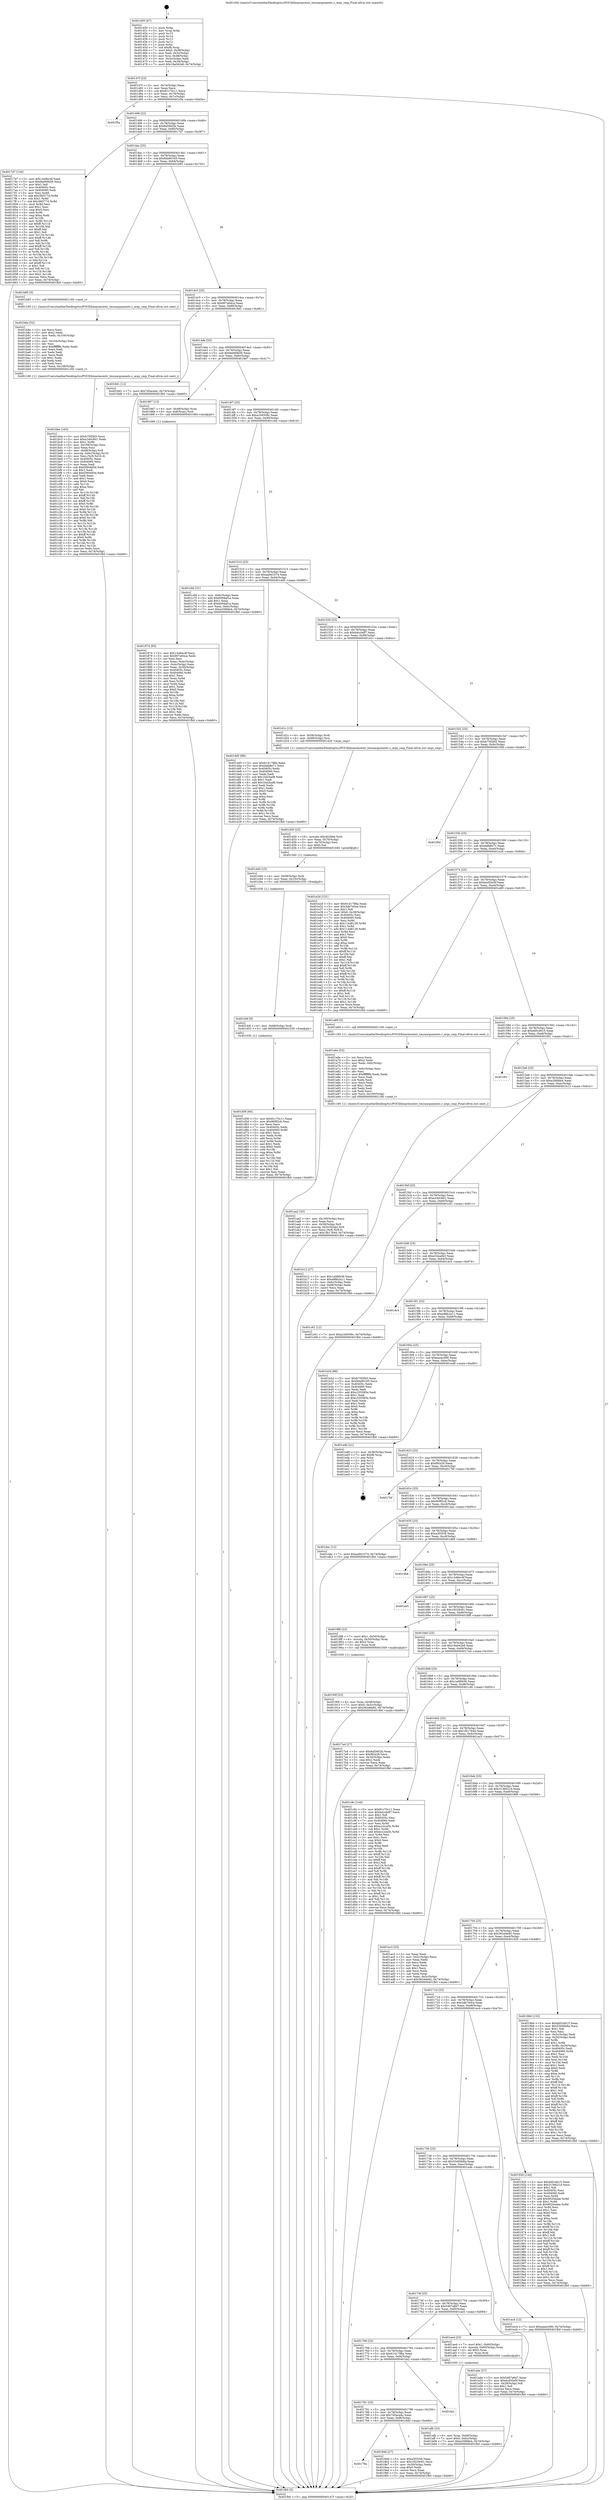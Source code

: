 digraph "0x401450" {
  label = "0x401450 (/mnt/c/Users/mathe/Desktop/tcc/POCII/binaries/extr_tmuxarguments.c_args_cmp_Final-ollvm.out::main(0))"
  labelloc = "t"
  node[shape=record]

  Entry [label="",width=0.3,height=0.3,shape=circle,fillcolor=black,style=filled]
  "0x40147f" [label="{
     0x40147f [23]\l
     | [instrs]\l
     &nbsp;&nbsp;0x40147f \<+3\>: mov -0x74(%rbp),%eax\l
     &nbsp;&nbsp;0x401482 \<+2\>: mov %eax,%ecx\l
     &nbsp;&nbsp;0x401484 \<+6\>: sub $0x81c70c11,%ecx\l
     &nbsp;&nbsp;0x40148a \<+3\>: mov %eax,-0x78(%rbp)\l
     &nbsp;&nbsp;0x40148d \<+3\>: mov %ecx,-0x7c(%rbp)\l
     &nbsp;&nbsp;0x401490 \<+6\>: je 0000000000401f5a \<main+0xb0a\>\l
  }"]
  "0x401f5a" [label="{
     0x401f5a\l
  }", style=dashed]
  "0x401496" [label="{
     0x401496 [22]\l
     | [instrs]\l
     &nbsp;&nbsp;0x401496 \<+5\>: jmp 000000000040149b \<main+0x4b\>\l
     &nbsp;&nbsp;0x40149b \<+3\>: mov -0x78(%rbp),%eax\l
     &nbsp;&nbsp;0x40149e \<+5\>: sub $0x8af3602b,%eax\l
     &nbsp;&nbsp;0x4014a3 \<+3\>: mov %eax,-0x80(%rbp)\l
     &nbsp;&nbsp;0x4014a6 \<+6\>: je 00000000004017d7 \<main+0x387\>\l
  }"]
  Exit [label="",width=0.3,height=0.3,shape=circle,fillcolor=black,style=filled,peripheries=2]
  "0x4017d7" [label="{
     0x4017d7 [144]\l
     | [instrs]\l
     &nbsp;&nbsp;0x4017d7 \<+5\>: mov $0x1448ec4f,%eax\l
     &nbsp;&nbsp;0x4017dc \<+5\>: mov $0x9a069b56,%ecx\l
     &nbsp;&nbsp;0x4017e1 \<+2\>: mov $0x1,%dl\l
     &nbsp;&nbsp;0x4017e3 \<+7\>: mov 0x40405c,%esi\l
     &nbsp;&nbsp;0x4017ea \<+7\>: mov 0x404060,%edi\l
     &nbsp;&nbsp;0x4017f1 \<+3\>: mov %esi,%r8d\l
     &nbsp;&nbsp;0x4017f4 \<+7\>: add $0x3fd577d,%r8d\l
     &nbsp;&nbsp;0x4017fb \<+4\>: sub $0x1,%r8d\l
     &nbsp;&nbsp;0x4017ff \<+7\>: sub $0x3fd577d,%r8d\l
     &nbsp;&nbsp;0x401806 \<+4\>: imul %r8d,%esi\l
     &nbsp;&nbsp;0x40180a \<+3\>: and $0x1,%esi\l
     &nbsp;&nbsp;0x40180d \<+3\>: cmp $0x0,%esi\l
     &nbsp;&nbsp;0x401810 \<+4\>: sete %r9b\l
     &nbsp;&nbsp;0x401814 \<+3\>: cmp $0xa,%edi\l
     &nbsp;&nbsp;0x401817 \<+4\>: setl %r10b\l
     &nbsp;&nbsp;0x40181b \<+3\>: mov %r9b,%r11b\l
     &nbsp;&nbsp;0x40181e \<+4\>: xor $0xff,%r11b\l
     &nbsp;&nbsp;0x401822 \<+3\>: mov %r10b,%bl\l
     &nbsp;&nbsp;0x401825 \<+3\>: xor $0xff,%bl\l
     &nbsp;&nbsp;0x401828 \<+3\>: xor $0x1,%dl\l
     &nbsp;&nbsp;0x40182b \<+3\>: mov %r11b,%r14b\l
     &nbsp;&nbsp;0x40182e \<+4\>: and $0xff,%r14b\l
     &nbsp;&nbsp;0x401832 \<+3\>: and %dl,%r9b\l
     &nbsp;&nbsp;0x401835 \<+3\>: mov %bl,%r15b\l
     &nbsp;&nbsp;0x401838 \<+4\>: and $0xff,%r15b\l
     &nbsp;&nbsp;0x40183c \<+3\>: and %dl,%r10b\l
     &nbsp;&nbsp;0x40183f \<+3\>: or %r9b,%r14b\l
     &nbsp;&nbsp;0x401842 \<+3\>: or %r10b,%r15b\l
     &nbsp;&nbsp;0x401845 \<+3\>: xor %r15b,%r14b\l
     &nbsp;&nbsp;0x401848 \<+3\>: or %bl,%r11b\l
     &nbsp;&nbsp;0x40184b \<+4\>: xor $0xff,%r11b\l
     &nbsp;&nbsp;0x40184f \<+3\>: or $0x1,%dl\l
     &nbsp;&nbsp;0x401852 \<+3\>: and %dl,%r11b\l
     &nbsp;&nbsp;0x401855 \<+3\>: or %r11b,%r14b\l
     &nbsp;&nbsp;0x401858 \<+4\>: test $0x1,%r14b\l
     &nbsp;&nbsp;0x40185c \<+3\>: cmovne %ecx,%eax\l
     &nbsp;&nbsp;0x40185f \<+3\>: mov %eax,-0x74(%rbp)\l
     &nbsp;&nbsp;0x401862 \<+5\>: jmp 0000000000401fb0 \<main+0xb60\>\l
  }"]
  "0x4014ac" [label="{
     0x4014ac [25]\l
     | [instrs]\l
     &nbsp;&nbsp;0x4014ac \<+5\>: jmp 00000000004014b1 \<main+0x61\>\l
     &nbsp;&nbsp;0x4014b1 \<+3\>: mov -0x78(%rbp),%eax\l
     &nbsp;&nbsp;0x4014b4 \<+5\>: sub $0x8da90165,%eax\l
     &nbsp;&nbsp;0x4014b9 \<+6\>: mov %eax,-0x84(%rbp)\l
     &nbsp;&nbsp;0x4014bf \<+6\>: je 0000000000401b85 \<main+0x735\>\l
  }"]
  "0x401d58" [label="{
     0x401d58 [84]\l
     | [instrs]\l
     &nbsp;&nbsp;0x401d58 \<+5\>: mov $0x81c70c11,%eax\l
     &nbsp;&nbsp;0x401d5d \<+5\>: mov $0x909f2cb,%esi\l
     &nbsp;&nbsp;0x401d62 \<+2\>: xor %ecx,%ecx\l
     &nbsp;&nbsp;0x401d64 \<+7\>: mov 0x40405c,%edx\l
     &nbsp;&nbsp;0x401d6b \<+8\>: mov 0x404060,%r8d\l
     &nbsp;&nbsp;0x401d73 \<+3\>: sub $0x1,%ecx\l
     &nbsp;&nbsp;0x401d76 \<+3\>: mov %edx,%r9d\l
     &nbsp;&nbsp;0x401d79 \<+3\>: add %ecx,%r9d\l
     &nbsp;&nbsp;0x401d7c \<+4\>: imul %r9d,%edx\l
     &nbsp;&nbsp;0x401d80 \<+3\>: and $0x1,%edx\l
     &nbsp;&nbsp;0x401d83 \<+3\>: cmp $0x0,%edx\l
     &nbsp;&nbsp;0x401d86 \<+4\>: sete %r10b\l
     &nbsp;&nbsp;0x401d8a \<+4\>: cmp $0xa,%r8d\l
     &nbsp;&nbsp;0x401d8e \<+4\>: setl %r11b\l
     &nbsp;&nbsp;0x401d92 \<+3\>: mov %r10b,%bl\l
     &nbsp;&nbsp;0x401d95 \<+3\>: and %r11b,%bl\l
     &nbsp;&nbsp;0x401d98 \<+3\>: xor %r11b,%r10b\l
     &nbsp;&nbsp;0x401d9b \<+3\>: or %r10b,%bl\l
     &nbsp;&nbsp;0x401d9e \<+3\>: test $0x1,%bl\l
     &nbsp;&nbsp;0x401da1 \<+3\>: cmovne %esi,%eax\l
     &nbsp;&nbsp;0x401da4 \<+3\>: mov %eax,-0x74(%rbp)\l
     &nbsp;&nbsp;0x401da7 \<+5\>: jmp 0000000000401fb0 \<main+0xb60\>\l
  }"]
  "0x401b85" [label="{
     0x401b85 [5]\l
     | [instrs]\l
     &nbsp;&nbsp;0x401b85 \<+5\>: call 0000000000401160 \<next_i\>\l
     | [calls]\l
     &nbsp;&nbsp;0x401160 \{1\} (/mnt/c/Users/mathe/Desktop/tcc/POCII/binaries/extr_tmuxarguments.c_args_cmp_Final-ollvm.out::next_i)\l
  }"]
  "0x4014c5" [label="{
     0x4014c5 [25]\l
     | [instrs]\l
     &nbsp;&nbsp;0x4014c5 \<+5\>: jmp 00000000004014ca \<main+0x7a\>\l
     &nbsp;&nbsp;0x4014ca \<+3\>: mov -0x78(%rbp),%eax\l
     &nbsp;&nbsp;0x4014cd \<+5\>: sub $0x907a64ca,%eax\l
     &nbsp;&nbsp;0x4014d2 \<+6\>: mov %eax,-0x88(%rbp)\l
     &nbsp;&nbsp;0x4014d8 \<+6\>: je 00000000004018d1 \<main+0x481\>\l
  }"]
  "0x401d4f" [label="{
     0x401d4f [9]\l
     | [instrs]\l
     &nbsp;&nbsp;0x401d4f \<+4\>: mov -0x68(%rbp),%rdi\l
     &nbsp;&nbsp;0x401d53 \<+5\>: call 0000000000401030 \<free@plt\>\l
     | [calls]\l
     &nbsp;&nbsp;0x401030 \{1\} (unknown)\l
  }"]
  "0x4018d1" [label="{
     0x4018d1 [12]\l
     | [instrs]\l
     &nbsp;&nbsp;0x4018d1 \<+7\>: movl $0x7d5acedc,-0x74(%rbp)\l
     &nbsp;&nbsp;0x4018d8 \<+5\>: jmp 0000000000401fb0 \<main+0xb60\>\l
  }"]
  "0x4014de" [label="{
     0x4014de [25]\l
     | [instrs]\l
     &nbsp;&nbsp;0x4014de \<+5\>: jmp 00000000004014e3 \<main+0x93\>\l
     &nbsp;&nbsp;0x4014e3 \<+3\>: mov -0x78(%rbp),%eax\l
     &nbsp;&nbsp;0x4014e6 \<+5\>: sub $0x9a069b56,%eax\l
     &nbsp;&nbsp;0x4014eb \<+6\>: mov %eax,-0x8c(%rbp)\l
     &nbsp;&nbsp;0x4014f1 \<+6\>: je 0000000000401867 \<main+0x417\>\l
  }"]
  "0x401d40" [label="{
     0x401d40 [15]\l
     | [instrs]\l
     &nbsp;&nbsp;0x401d40 \<+4\>: mov -0x58(%rbp),%rdi\l
     &nbsp;&nbsp;0x401d44 \<+6\>: mov %eax,-0x10c(%rbp)\l
     &nbsp;&nbsp;0x401d4a \<+5\>: call 0000000000401030 \<free@plt\>\l
     | [calls]\l
     &nbsp;&nbsp;0x401030 \{1\} (unknown)\l
  }"]
  "0x401867" [label="{
     0x401867 [13]\l
     | [instrs]\l
     &nbsp;&nbsp;0x401867 \<+4\>: mov -0x48(%rbp),%rax\l
     &nbsp;&nbsp;0x40186b \<+4\>: mov 0x8(%rax),%rdi\l
     &nbsp;&nbsp;0x40186f \<+5\>: call 0000000000401060 \<atoi@plt\>\l
     | [calls]\l
     &nbsp;&nbsp;0x401060 \{1\} (unknown)\l
  }"]
  "0x4014f7" [label="{
     0x4014f7 [25]\l
     | [instrs]\l
     &nbsp;&nbsp;0x4014f7 \<+5\>: jmp 00000000004014fc \<main+0xac\>\l
     &nbsp;&nbsp;0x4014fc \<+3\>: mov -0x78(%rbp),%eax\l
     &nbsp;&nbsp;0x4014ff \<+5\>: sub $0xa1b9309c,%eax\l
     &nbsp;&nbsp;0x401504 \<+6\>: mov %eax,-0x90(%rbp)\l
     &nbsp;&nbsp;0x40150a \<+6\>: je 0000000000401c6d \<main+0x81d\>\l
  }"]
  "0x401d29" [label="{
     0x401d29 [23]\l
     | [instrs]\l
     &nbsp;&nbsp;0x401d29 \<+10\>: movabs $0x4020b6,%rdi\l
     &nbsp;&nbsp;0x401d33 \<+3\>: mov %eax,-0x70(%rbp)\l
     &nbsp;&nbsp;0x401d36 \<+3\>: mov -0x70(%rbp),%esi\l
     &nbsp;&nbsp;0x401d39 \<+2\>: mov $0x0,%al\l
     &nbsp;&nbsp;0x401d3b \<+5\>: call 0000000000401040 \<printf@plt\>\l
     | [calls]\l
     &nbsp;&nbsp;0x401040 \{1\} (unknown)\l
  }"]
  "0x401c6d" [label="{
     0x401c6d [31]\l
     | [instrs]\l
     &nbsp;&nbsp;0x401c6d \<+3\>: mov -0x6c(%rbp),%eax\l
     &nbsp;&nbsp;0x401c70 \<+5\>: add $0x6094af1a,%eax\l
     &nbsp;&nbsp;0x401c75 \<+3\>: add $0x1,%eax\l
     &nbsp;&nbsp;0x401c78 \<+5\>: sub $0x6094af1a,%eax\l
     &nbsp;&nbsp;0x401c7d \<+3\>: mov %eax,-0x6c(%rbp)\l
     &nbsp;&nbsp;0x401c80 \<+7\>: movl $0xe206fde4,-0x74(%rbp)\l
     &nbsp;&nbsp;0x401c87 \<+5\>: jmp 0000000000401fb0 \<main+0xb60\>\l
  }"]
  "0x401510" [label="{
     0x401510 [25]\l
     | [instrs]\l
     &nbsp;&nbsp;0x401510 \<+5\>: jmp 0000000000401515 \<main+0xc5\>\l
     &nbsp;&nbsp;0x401515 \<+3\>: mov -0x78(%rbp),%eax\l
     &nbsp;&nbsp;0x401518 \<+5\>: sub $0xaa9d1074,%eax\l
     &nbsp;&nbsp;0x40151d \<+6\>: mov %eax,-0x94(%rbp)\l
     &nbsp;&nbsp;0x401523 \<+6\>: je 0000000000401dd5 \<main+0x985\>\l
  }"]
  "0x401bbe" [label="{
     0x401bbe [163]\l
     | [instrs]\l
     &nbsp;&nbsp;0x401bbe \<+5\>: mov $0xb75f2fd3,%ecx\l
     &nbsp;&nbsp;0x401bc3 \<+5\>: mov $0xe240c801,%edx\l
     &nbsp;&nbsp;0x401bc8 \<+3\>: mov $0x1,%r8b\l
     &nbsp;&nbsp;0x401bcb \<+6\>: mov -0x108(%rbp),%esi\l
     &nbsp;&nbsp;0x401bd1 \<+3\>: imul %eax,%esi\l
     &nbsp;&nbsp;0x401bd4 \<+4\>: mov -0x68(%rbp),%r9\l
     &nbsp;&nbsp;0x401bd8 \<+4\>: movslq -0x6c(%rbp),%r10\l
     &nbsp;&nbsp;0x401bdc \<+4\>: mov %esi,(%r9,%r10,4)\l
     &nbsp;&nbsp;0x401be0 \<+7\>: mov 0x40405c,%eax\l
     &nbsp;&nbsp;0x401be7 \<+7\>: mov 0x404060,%esi\l
     &nbsp;&nbsp;0x401bee \<+2\>: mov %eax,%edi\l
     &nbsp;&nbsp;0x401bf0 \<+6\>: sub $0xf390dd5d,%edi\l
     &nbsp;&nbsp;0x401bf6 \<+3\>: sub $0x1,%edi\l
     &nbsp;&nbsp;0x401bf9 \<+6\>: add $0xf390dd5d,%edi\l
     &nbsp;&nbsp;0x401bff \<+3\>: imul %edi,%eax\l
     &nbsp;&nbsp;0x401c02 \<+3\>: and $0x1,%eax\l
     &nbsp;&nbsp;0x401c05 \<+3\>: cmp $0x0,%eax\l
     &nbsp;&nbsp;0x401c08 \<+4\>: sete %r11b\l
     &nbsp;&nbsp;0x401c0c \<+3\>: cmp $0xa,%esi\l
     &nbsp;&nbsp;0x401c0f \<+3\>: setl %bl\l
     &nbsp;&nbsp;0x401c12 \<+3\>: mov %r11b,%r14b\l
     &nbsp;&nbsp;0x401c15 \<+4\>: xor $0xff,%r14b\l
     &nbsp;&nbsp;0x401c19 \<+3\>: mov %bl,%r15b\l
     &nbsp;&nbsp;0x401c1c \<+4\>: xor $0xff,%r15b\l
     &nbsp;&nbsp;0x401c20 \<+4\>: xor $0x0,%r8b\l
     &nbsp;&nbsp;0x401c24 \<+3\>: mov %r14b,%r12b\l
     &nbsp;&nbsp;0x401c27 \<+4\>: and $0x0,%r12b\l
     &nbsp;&nbsp;0x401c2b \<+3\>: and %r8b,%r11b\l
     &nbsp;&nbsp;0x401c2e \<+3\>: mov %r15b,%r13b\l
     &nbsp;&nbsp;0x401c31 \<+4\>: and $0x0,%r13b\l
     &nbsp;&nbsp;0x401c35 \<+3\>: and %r8b,%bl\l
     &nbsp;&nbsp;0x401c38 \<+3\>: or %r11b,%r12b\l
     &nbsp;&nbsp;0x401c3b \<+3\>: or %bl,%r13b\l
     &nbsp;&nbsp;0x401c3e \<+3\>: xor %r13b,%r12b\l
     &nbsp;&nbsp;0x401c41 \<+3\>: or %r15b,%r14b\l
     &nbsp;&nbsp;0x401c44 \<+4\>: xor $0xff,%r14b\l
     &nbsp;&nbsp;0x401c48 \<+4\>: or $0x0,%r8b\l
     &nbsp;&nbsp;0x401c4c \<+3\>: and %r8b,%r14b\l
     &nbsp;&nbsp;0x401c4f \<+3\>: or %r14b,%r12b\l
     &nbsp;&nbsp;0x401c52 \<+4\>: test $0x1,%r12b\l
     &nbsp;&nbsp;0x401c56 \<+3\>: cmovne %edx,%ecx\l
     &nbsp;&nbsp;0x401c59 \<+3\>: mov %ecx,-0x74(%rbp)\l
     &nbsp;&nbsp;0x401c5c \<+5\>: jmp 0000000000401fb0 \<main+0xb60\>\l
  }"]
  "0x401dd5" [label="{
     0x401dd5 [88]\l
     | [instrs]\l
     &nbsp;&nbsp;0x401dd5 \<+5\>: mov $0x6141788a,%eax\l
     &nbsp;&nbsp;0x401dda \<+5\>: mov $0xdafa8e71,%ecx\l
     &nbsp;&nbsp;0x401ddf \<+7\>: mov 0x40405c,%edx\l
     &nbsp;&nbsp;0x401de6 \<+7\>: mov 0x404060,%esi\l
     &nbsp;&nbsp;0x401ded \<+2\>: mov %edx,%edi\l
     &nbsp;&nbsp;0x401def \<+6\>: sub $0x1bd2baf8,%edi\l
     &nbsp;&nbsp;0x401df5 \<+3\>: sub $0x1,%edi\l
     &nbsp;&nbsp;0x401df8 \<+6\>: add $0x1bd2baf8,%edi\l
     &nbsp;&nbsp;0x401dfe \<+3\>: imul %edi,%edx\l
     &nbsp;&nbsp;0x401e01 \<+3\>: and $0x1,%edx\l
     &nbsp;&nbsp;0x401e04 \<+3\>: cmp $0x0,%edx\l
     &nbsp;&nbsp;0x401e07 \<+4\>: sete %r8b\l
     &nbsp;&nbsp;0x401e0b \<+3\>: cmp $0xa,%esi\l
     &nbsp;&nbsp;0x401e0e \<+4\>: setl %r9b\l
     &nbsp;&nbsp;0x401e12 \<+3\>: mov %r8b,%r10b\l
     &nbsp;&nbsp;0x401e15 \<+3\>: and %r9b,%r10b\l
     &nbsp;&nbsp;0x401e18 \<+3\>: xor %r9b,%r8b\l
     &nbsp;&nbsp;0x401e1b \<+3\>: or %r8b,%r10b\l
     &nbsp;&nbsp;0x401e1e \<+4\>: test $0x1,%r10b\l
     &nbsp;&nbsp;0x401e22 \<+3\>: cmovne %ecx,%eax\l
     &nbsp;&nbsp;0x401e25 \<+3\>: mov %eax,-0x74(%rbp)\l
     &nbsp;&nbsp;0x401e28 \<+5\>: jmp 0000000000401fb0 \<main+0xb60\>\l
  }"]
  "0x401529" [label="{
     0x401529 [25]\l
     | [instrs]\l
     &nbsp;&nbsp;0x401529 \<+5\>: jmp 000000000040152e \<main+0xde\>\l
     &nbsp;&nbsp;0x40152e \<+3\>: mov -0x78(%rbp),%eax\l
     &nbsp;&nbsp;0x401531 \<+5\>: sub $0xb4ccbdf7,%eax\l
     &nbsp;&nbsp;0x401536 \<+6\>: mov %eax,-0x98(%rbp)\l
     &nbsp;&nbsp;0x40153c \<+6\>: je 0000000000401d1c \<main+0x8cc\>\l
  }"]
  "0x401b8a" [label="{
     0x401b8a [52]\l
     | [instrs]\l
     &nbsp;&nbsp;0x401b8a \<+2\>: xor %ecx,%ecx\l
     &nbsp;&nbsp;0x401b8c \<+5\>: mov $0x2,%edx\l
     &nbsp;&nbsp;0x401b91 \<+6\>: mov %edx,-0x104(%rbp)\l
     &nbsp;&nbsp;0x401b97 \<+1\>: cltd\l
     &nbsp;&nbsp;0x401b98 \<+6\>: mov -0x104(%rbp),%esi\l
     &nbsp;&nbsp;0x401b9e \<+2\>: idiv %esi\l
     &nbsp;&nbsp;0x401ba0 \<+6\>: imul $0xfffffffe,%edx,%edx\l
     &nbsp;&nbsp;0x401ba6 \<+2\>: mov %ecx,%edi\l
     &nbsp;&nbsp;0x401ba8 \<+2\>: sub %edx,%edi\l
     &nbsp;&nbsp;0x401baa \<+2\>: mov %ecx,%edx\l
     &nbsp;&nbsp;0x401bac \<+3\>: sub $0x1,%edx\l
     &nbsp;&nbsp;0x401baf \<+2\>: add %edx,%edi\l
     &nbsp;&nbsp;0x401bb1 \<+2\>: sub %edi,%ecx\l
     &nbsp;&nbsp;0x401bb3 \<+6\>: mov %ecx,-0x108(%rbp)\l
     &nbsp;&nbsp;0x401bb9 \<+5\>: call 0000000000401160 \<next_i\>\l
     | [calls]\l
     &nbsp;&nbsp;0x401160 \{1\} (/mnt/c/Users/mathe/Desktop/tcc/POCII/binaries/extr_tmuxarguments.c_args_cmp_Final-ollvm.out::next_i)\l
  }"]
  "0x401d1c" [label="{
     0x401d1c [13]\l
     | [instrs]\l
     &nbsp;&nbsp;0x401d1c \<+4\>: mov -0x58(%rbp),%rdi\l
     &nbsp;&nbsp;0x401d20 \<+4\>: mov -0x68(%rbp),%rsi\l
     &nbsp;&nbsp;0x401d24 \<+5\>: call 0000000000401420 \<args_cmp\>\l
     | [calls]\l
     &nbsp;&nbsp;0x401420 \{1\} (/mnt/c/Users/mathe/Desktop/tcc/POCII/binaries/extr_tmuxarguments.c_args_cmp_Final-ollvm.out::args_cmp)\l
  }"]
  "0x401542" [label="{
     0x401542 [25]\l
     | [instrs]\l
     &nbsp;&nbsp;0x401542 \<+5\>: jmp 0000000000401547 \<main+0xf7\>\l
     &nbsp;&nbsp;0x401547 \<+3\>: mov -0x78(%rbp),%eax\l
     &nbsp;&nbsp;0x40154a \<+5\>: sub $0xb75f2fd3,%eax\l
     &nbsp;&nbsp;0x40154f \<+6\>: mov %eax,-0x9c(%rbp)\l
     &nbsp;&nbsp;0x401555 \<+6\>: je 0000000000401f0d \<main+0xabd\>\l
  }"]
  "0x401afb" [label="{
     0x401afb [23]\l
     | [instrs]\l
     &nbsp;&nbsp;0x401afb \<+4\>: mov %rax,-0x68(%rbp)\l
     &nbsp;&nbsp;0x401aff \<+7\>: movl $0x0,-0x6c(%rbp)\l
     &nbsp;&nbsp;0x401b06 \<+7\>: movl $0xe206fde4,-0x74(%rbp)\l
     &nbsp;&nbsp;0x401b0d \<+5\>: jmp 0000000000401fb0 \<main+0xb60\>\l
  }"]
  "0x401f0d" [label="{
     0x401f0d\l
  }", style=dashed]
  "0x40155b" [label="{
     0x40155b [25]\l
     | [instrs]\l
     &nbsp;&nbsp;0x40155b \<+5\>: jmp 0000000000401560 \<main+0x110\>\l
     &nbsp;&nbsp;0x401560 \<+3\>: mov -0x78(%rbp),%eax\l
     &nbsp;&nbsp;0x401563 \<+5\>: sub $0xdafa8e71,%eax\l
     &nbsp;&nbsp;0x401568 \<+6\>: mov %eax,-0xa0(%rbp)\l
     &nbsp;&nbsp;0x40156e \<+6\>: je 0000000000401e2d \<main+0x9dd\>\l
  }"]
  "0x401aa2" [label="{
     0x401aa2 [33]\l
     | [instrs]\l
     &nbsp;&nbsp;0x401aa2 \<+6\>: mov -0x100(%rbp),%ecx\l
     &nbsp;&nbsp;0x401aa8 \<+3\>: imul %eax,%ecx\l
     &nbsp;&nbsp;0x401aab \<+4\>: mov -0x58(%rbp),%r8\l
     &nbsp;&nbsp;0x401aaf \<+4\>: movslq -0x5c(%rbp),%r9\l
     &nbsp;&nbsp;0x401ab3 \<+4\>: mov %ecx,(%r8,%r9,4)\l
     &nbsp;&nbsp;0x401ab7 \<+7\>: movl $0x1fb17644,-0x74(%rbp)\l
     &nbsp;&nbsp;0x401abe \<+5\>: jmp 0000000000401fb0 \<main+0xb60\>\l
  }"]
  "0x401e2d" [label="{
     0x401e2d [151]\l
     | [instrs]\l
     &nbsp;&nbsp;0x401e2d \<+5\>: mov $0x6141788a,%eax\l
     &nbsp;&nbsp;0x401e32 \<+5\>: mov $0x3db740ca,%ecx\l
     &nbsp;&nbsp;0x401e37 \<+2\>: mov $0x1,%dl\l
     &nbsp;&nbsp;0x401e39 \<+7\>: movl $0x0,-0x38(%rbp)\l
     &nbsp;&nbsp;0x401e40 \<+7\>: mov 0x40405c,%esi\l
     &nbsp;&nbsp;0x401e47 \<+7\>: mov 0x404060,%edi\l
     &nbsp;&nbsp;0x401e4e \<+3\>: mov %esi,%r8d\l
     &nbsp;&nbsp;0x401e51 \<+7\>: sub $0x114d6128,%r8d\l
     &nbsp;&nbsp;0x401e58 \<+4\>: sub $0x1,%r8d\l
     &nbsp;&nbsp;0x401e5c \<+7\>: add $0x114d6128,%r8d\l
     &nbsp;&nbsp;0x401e63 \<+4\>: imul %r8d,%esi\l
     &nbsp;&nbsp;0x401e67 \<+3\>: and $0x1,%esi\l
     &nbsp;&nbsp;0x401e6a \<+3\>: cmp $0x0,%esi\l
     &nbsp;&nbsp;0x401e6d \<+4\>: sete %r9b\l
     &nbsp;&nbsp;0x401e71 \<+3\>: cmp $0xa,%edi\l
     &nbsp;&nbsp;0x401e74 \<+4\>: setl %r10b\l
     &nbsp;&nbsp;0x401e78 \<+3\>: mov %r9b,%r11b\l
     &nbsp;&nbsp;0x401e7b \<+4\>: xor $0xff,%r11b\l
     &nbsp;&nbsp;0x401e7f \<+3\>: mov %r10b,%bl\l
     &nbsp;&nbsp;0x401e82 \<+3\>: xor $0xff,%bl\l
     &nbsp;&nbsp;0x401e85 \<+3\>: xor $0x1,%dl\l
     &nbsp;&nbsp;0x401e88 \<+3\>: mov %r11b,%r14b\l
     &nbsp;&nbsp;0x401e8b \<+4\>: and $0xff,%r14b\l
     &nbsp;&nbsp;0x401e8f \<+3\>: and %dl,%r9b\l
     &nbsp;&nbsp;0x401e92 \<+3\>: mov %bl,%r15b\l
     &nbsp;&nbsp;0x401e95 \<+4\>: and $0xff,%r15b\l
     &nbsp;&nbsp;0x401e99 \<+3\>: and %dl,%r10b\l
     &nbsp;&nbsp;0x401e9c \<+3\>: or %r9b,%r14b\l
     &nbsp;&nbsp;0x401e9f \<+3\>: or %r10b,%r15b\l
     &nbsp;&nbsp;0x401ea2 \<+3\>: xor %r15b,%r14b\l
     &nbsp;&nbsp;0x401ea5 \<+3\>: or %bl,%r11b\l
     &nbsp;&nbsp;0x401ea8 \<+4\>: xor $0xff,%r11b\l
     &nbsp;&nbsp;0x401eac \<+3\>: or $0x1,%dl\l
     &nbsp;&nbsp;0x401eaf \<+3\>: and %dl,%r11b\l
     &nbsp;&nbsp;0x401eb2 \<+3\>: or %r11b,%r14b\l
     &nbsp;&nbsp;0x401eb5 \<+4\>: test $0x1,%r14b\l
     &nbsp;&nbsp;0x401eb9 \<+3\>: cmovne %ecx,%eax\l
     &nbsp;&nbsp;0x401ebc \<+3\>: mov %eax,-0x74(%rbp)\l
     &nbsp;&nbsp;0x401ebf \<+5\>: jmp 0000000000401fb0 \<main+0xb60\>\l
  }"]
  "0x401574" [label="{
     0x401574 [25]\l
     | [instrs]\l
     &nbsp;&nbsp;0x401574 \<+5\>: jmp 0000000000401579 \<main+0x129\>\l
     &nbsp;&nbsp;0x401579 \<+3\>: mov -0x78(%rbp),%eax\l
     &nbsp;&nbsp;0x40157c \<+5\>: sub $0xdcd50a5f,%eax\l
     &nbsp;&nbsp;0x401581 \<+6\>: mov %eax,-0xa4(%rbp)\l
     &nbsp;&nbsp;0x401587 \<+6\>: je 0000000000401a69 \<main+0x619\>\l
  }"]
  "0x401a6e" [label="{
     0x401a6e [52]\l
     | [instrs]\l
     &nbsp;&nbsp;0x401a6e \<+2\>: xor %ecx,%ecx\l
     &nbsp;&nbsp;0x401a70 \<+5\>: mov $0x2,%edx\l
     &nbsp;&nbsp;0x401a75 \<+6\>: mov %edx,-0xfc(%rbp)\l
     &nbsp;&nbsp;0x401a7b \<+1\>: cltd\l
     &nbsp;&nbsp;0x401a7c \<+6\>: mov -0xfc(%rbp),%esi\l
     &nbsp;&nbsp;0x401a82 \<+2\>: idiv %esi\l
     &nbsp;&nbsp;0x401a84 \<+6\>: imul $0xfffffffe,%edx,%edx\l
     &nbsp;&nbsp;0x401a8a \<+2\>: mov %ecx,%edi\l
     &nbsp;&nbsp;0x401a8c \<+2\>: sub %edx,%edi\l
     &nbsp;&nbsp;0x401a8e \<+2\>: mov %ecx,%edx\l
     &nbsp;&nbsp;0x401a90 \<+3\>: sub $0x1,%edx\l
     &nbsp;&nbsp;0x401a93 \<+2\>: add %edx,%edi\l
     &nbsp;&nbsp;0x401a95 \<+2\>: sub %edi,%ecx\l
     &nbsp;&nbsp;0x401a97 \<+6\>: mov %ecx,-0x100(%rbp)\l
     &nbsp;&nbsp;0x401a9d \<+5\>: call 0000000000401160 \<next_i\>\l
     | [calls]\l
     &nbsp;&nbsp;0x401160 \{1\} (/mnt/c/Users/mathe/Desktop/tcc/POCII/binaries/extr_tmuxarguments.c_args_cmp_Final-ollvm.out::next_i)\l
  }"]
  "0x401a69" [label="{
     0x401a69 [5]\l
     | [instrs]\l
     &nbsp;&nbsp;0x401a69 \<+5\>: call 0000000000401160 \<next_i\>\l
     | [calls]\l
     &nbsp;&nbsp;0x401160 \{1\} (/mnt/c/Users/mathe/Desktop/tcc/POCII/binaries/extr_tmuxarguments.c_args_cmp_Final-ollvm.out::next_i)\l
  }"]
  "0x40158d" [label="{
     0x40158d [25]\l
     | [instrs]\l
     &nbsp;&nbsp;0x40158d \<+5\>: jmp 0000000000401592 \<main+0x142\>\l
     &nbsp;&nbsp;0x401592 \<+3\>: mov -0x78(%rbp),%eax\l
     &nbsp;&nbsp;0x401595 \<+5\>: sub $0xdd5c4615,%eax\l
     &nbsp;&nbsp;0x40159a \<+6\>: mov %eax,-0xa8(%rbp)\l
     &nbsp;&nbsp;0x4015a0 \<+6\>: je 0000000000401f01 \<main+0xab1\>\l
  }"]
  "0x40190f" [label="{
     0x40190f [23]\l
     | [instrs]\l
     &nbsp;&nbsp;0x40190f \<+4\>: mov %rax,-0x58(%rbp)\l
     &nbsp;&nbsp;0x401913 \<+7\>: movl $0x0,-0x5c(%rbp)\l
     &nbsp;&nbsp;0x40191a \<+7\>: movl $0x362dde82,-0x74(%rbp)\l
     &nbsp;&nbsp;0x401921 \<+5\>: jmp 0000000000401fb0 \<main+0xb60\>\l
  }"]
  "0x401f01" [label="{
     0x401f01\l
  }", style=dashed]
  "0x4015a6" [label="{
     0x4015a6 [25]\l
     | [instrs]\l
     &nbsp;&nbsp;0x4015a6 \<+5\>: jmp 00000000004015ab \<main+0x15b\>\l
     &nbsp;&nbsp;0x4015ab \<+3\>: mov -0x78(%rbp),%eax\l
     &nbsp;&nbsp;0x4015ae \<+5\>: sub $0xe206fde4,%eax\l
     &nbsp;&nbsp;0x4015b3 \<+6\>: mov %eax,-0xac(%rbp)\l
     &nbsp;&nbsp;0x4015b9 \<+6\>: je 0000000000401b12 \<main+0x6c2\>\l
  }"]
  "0x40179a" [label="{
     0x40179a\l
  }", style=dashed]
  "0x401b12" [label="{
     0x401b12 [27]\l
     | [instrs]\l
     &nbsp;&nbsp;0x401b12 \<+5\>: mov $0x1a08f436,%eax\l
     &nbsp;&nbsp;0x401b17 \<+5\>: mov $0xe88b2a11,%ecx\l
     &nbsp;&nbsp;0x401b1c \<+3\>: mov -0x6c(%rbp),%edx\l
     &nbsp;&nbsp;0x401b1f \<+3\>: cmp -0x60(%rbp),%edx\l
     &nbsp;&nbsp;0x401b22 \<+3\>: cmovl %ecx,%eax\l
     &nbsp;&nbsp;0x401b25 \<+3\>: mov %eax,-0x74(%rbp)\l
     &nbsp;&nbsp;0x401b28 \<+5\>: jmp 0000000000401fb0 \<main+0xb60\>\l
  }"]
  "0x4015bf" [label="{
     0x4015bf [25]\l
     | [instrs]\l
     &nbsp;&nbsp;0x4015bf \<+5\>: jmp 00000000004015c4 \<main+0x174\>\l
     &nbsp;&nbsp;0x4015c4 \<+3\>: mov -0x78(%rbp),%eax\l
     &nbsp;&nbsp;0x4015c7 \<+5\>: sub $0xe240c801,%eax\l
     &nbsp;&nbsp;0x4015cc \<+6\>: mov %eax,-0xb0(%rbp)\l
     &nbsp;&nbsp;0x4015d2 \<+6\>: je 0000000000401c61 \<main+0x811\>\l
  }"]
  "0x4018dd" [label="{
     0x4018dd [27]\l
     | [instrs]\l
     &nbsp;&nbsp;0x4018dd \<+5\>: mov $0xa3f3556,%eax\l
     &nbsp;&nbsp;0x4018e2 \<+5\>: mov $0x19229c61,%ecx\l
     &nbsp;&nbsp;0x4018e7 \<+3\>: mov -0x30(%rbp),%edx\l
     &nbsp;&nbsp;0x4018ea \<+3\>: cmp $0x0,%edx\l
     &nbsp;&nbsp;0x4018ed \<+3\>: cmove %ecx,%eax\l
     &nbsp;&nbsp;0x4018f0 \<+3\>: mov %eax,-0x74(%rbp)\l
     &nbsp;&nbsp;0x4018f3 \<+5\>: jmp 0000000000401fb0 \<main+0xb60\>\l
  }"]
  "0x401c61" [label="{
     0x401c61 [12]\l
     | [instrs]\l
     &nbsp;&nbsp;0x401c61 \<+7\>: movl $0xa1b9309c,-0x74(%rbp)\l
     &nbsp;&nbsp;0x401c68 \<+5\>: jmp 0000000000401fb0 \<main+0xb60\>\l
  }"]
  "0x4015d8" [label="{
     0x4015d8 [25]\l
     | [instrs]\l
     &nbsp;&nbsp;0x4015d8 \<+5\>: jmp 00000000004015dd \<main+0x18d\>\l
     &nbsp;&nbsp;0x4015dd \<+3\>: mov -0x78(%rbp),%eax\l
     &nbsp;&nbsp;0x4015e0 \<+5\>: sub $0xe32eadb3,%eax\l
     &nbsp;&nbsp;0x4015e5 \<+6\>: mov %eax,-0xb4(%rbp)\l
     &nbsp;&nbsp;0x4015eb \<+6\>: je 0000000000401dc4 \<main+0x974\>\l
  }"]
  "0x401781" [label="{
     0x401781 [25]\l
     | [instrs]\l
     &nbsp;&nbsp;0x401781 \<+5\>: jmp 0000000000401786 \<main+0x336\>\l
     &nbsp;&nbsp;0x401786 \<+3\>: mov -0x78(%rbp),%eax\l
     &nbsp;&nbsp;0x401789 \<+5\>: sub $0x7d5acedc,%eax\l
     &nbsp;&nbsp;0x40178e \<+6\>: mov %eax,-0xf8(%rbp)\l
     &nbsp;&nbsp;0x401794 \<+6\>: je 00000000004018dd \<main+0x48d\>\l
  }"]
  "0x401dc4" [label="{
     0x401dc4\l
  }", style=dashed]
  "0x4015f1" [label="{
     0x4015f1 [25]\l
     | [instrs]\l
     &nbsp;&nbsp;0x4015f1 \<+5\>: jmp 00000000004015f6 \<main+0x1a6\>\l
     &nbsp;&nbsp;0x4015f6 \<+3\>: mov -0x78(%rbp),%eax\l
     &nbsp;&nbsp;0x4015f9 \<+5\>: sub $0xe88b2a11,%eax\l
     &nbsp;&nbsp;0x4015fe \<+6\>: mov %eax,-0xb8(%rbp)\l
     &nbsp;&nbsp;0x401604 \<+6\>: je 0000000000401b2d \<main+0x6dd\>\l
  }"]
  "0x401fa2" [label="{
     0x401fa2\l
  }", style=dashed]
  "0x401b2d" [label="{
     0x401b2d [88]\l
     | [instrs]\l
     &nbsp;&nbsp;0x401b2d \<+5\>: mov $0xb75f2fd3,%eax\l
     &nbsp;&nbsp;0x401b32 \<+5\>: mov $0x8da90165,%ecx\l
     &nbsp;&nbsp;0x401b37 \<+7\>: mov 0x40405c,%edx\l
     &nbsp;&nbsp;0x401b3e \<+7\>: mov 0x404060,%esi\l
     &nbsp;&nbsp;0x401b45 \<+2\>: mov %edx,%edi\l
     &nbsp;&nbsp;0x401b47 \<+6\>: add $0xc335585e,%edi\l
     &nbsp;&nbsp;0x401b4d \<+3\>: sub $0x1,%edi\l
     &nbsp;&nbsp;0x401b50 \<+6\>: sub $0xc335585e,%edi\l
     &nbsp;&nbsp;0x401b56 \<+3\>: imul %edi,%edx\l
     &nbsp;&nbsp;0x401b59 \<+3\>: and $0x1,%edx\l
     &nbsp;&nbsp;0x401b5c \<+3\>: cmp $0x0,%edx\l
     &nbsp;&nbsp;0x401b5f \<+4\>: sete %r8b\l
     &nbsp;&nbsp;0x401b63 \<+3\>: cmp $0xa,%esi\l
     &nbsp;&nbsp;0x401b66 \<+4\>: setl %r9b\l
     &nbsp;&nbsp;0x401b6a \<+3\>: mov %r8b,%r10b\l
     &nbsp;&nbsp;0x401b6d \<+3\>: and %r9b,%r10b\l
     &nbsp;&nbsp;0x401b70 \<+3\>: xor %r9b,%r8b\l
     &nbsp;&nbsp;0x401b73 \<+3\>: or %r8b,%r10b\l
     &nbsp;&nbsp;0x401b76 \<+4\>: test $0x1,%r10b\l
     &nbsp;&nbsp;0x401b7a \<+3\>: cmovne %ecx,%eax\l
     &nbsp;&nbsp;0x401b7d \<+3\>: mov %eax,-0x74(%rbp)\l
     &nbsp;&nbsp;0x401b80 \<+5\>: jmp 0000000000401fb0 \<main+0xb60\>\l
  }"]
  "0x40160a" [label="{
     0x40160a [25]\l
     | [instrs]\l
     &nbsp;&nbsp;0x40160a \<+5\>: jmp 000000000040160f \<main+0x1bf\>\l
     &nbsp;&nbsp;0x40160f \<+3\>: mov -0x78(%rbp),%eax\l
     &nbsp;&nbsp;0x401612 \<+5\>: sub $0xeaeec090,%eax\l
     &nbsp;&nbsp;0x401617 \<+6\>: mov %eax,-0xbc(%rbp)\l
     &nbsp;&nbsp;0x40161d \<+6\>: je 0000000000401ed0 \<main+0xa80\>\l
  }"]
  "0x401768" [label="{
     0x401768 [25]\l
     | [instrs]\l
     &nbsp;&nbsp;0x401768 \<+5\>: jmp 000000000040176d \<main+0x31d\>\l
     &nbsp;&nbsp;0x40176d \<+3\>: mov -0x78(%rbp),%eax\l
     &nbsp;&nbsp;0x401770 \<+5\>: sub $0x6141788a,%eax\l
     &nbsp;&nbsp;0x401775 \<+6\>: mov %eax,-0xf4(%rbp)\l
     &nbsp;&nbsp;0x40177b \<+6\>: je 0000000000401fa2 \<main+0xb52\>\l
  }"]
  "0x401ed0" [label="{
     0x401ed0 [21]\l
     | [instrs]\l
     &nbsp;&nbsp;0x401ed0 \<+3\>: mov -0x38(%rbp),%eax\l
     &nbsp;&nbsp;0x401ed3 \<+7\>: add $0xf8,%rsp\l
     &nbsp;&nbsp;0x401eda \<+1\>: pop %rbx\l
     &nbsp;&nbsp;0x401edb \<+2\>: pop %r12\l
     &nbsp;&nbsp;0x401edd \<+2\>: pop %r13\l
     &nbsp;&nbsp;0x401edf \<+2\>: pop %r14\l
     &nbsp;&nbsp;0x401ee1 \<+2\>: pop %r15\l
     &nbsp;&nbsp;0x401ee3 \<+1\>: pop %rbp\l
     &nbsp;&nbsp;0x401ee4 \<+1\>: ret\l
  }"]
  "0x401623" [label="{
     0x401623 [25]\l
     | [instrs]\l
     &nbsp;&nbsp;0x401623 \<+5\>: jmp 0000000000401628 \<main+0x1d8\>\l
     &nbsp;&nbsp;0x401628 \<+3\>: mov -0x78(%rbp),%eax\l
     &nbsp;&nbsp;0x40162b \<+5\>: sub $0x8fcb29,%eax\l
     &nbsp;&nbsp;0x401630 \<+6\>: mov %eax,-0xc0(%rbp)\l
     &nbsp;&nbsp;0x401636 \<+6\>: je 00000000004017bf \<main+0x36f\>\l
  }"]
  "0x401ae4" [label="{
     0x401ae4 [23]\l
     | [instrs]\l
     &nbsp;&nbsp;0x401ae4 \<+7\>: movl $0x1,-0x60(%rbp)\l
     &nbsp;&nbsp;0x401aeb \<+4\>: movslq -0x60(%rbp),%rax\l
     &nbsp;&nbsp;0x401aef \<+4\>: shl $0x2,%rax\l
     &nbsp;&nbsp;0x401af3 \<+3\>: mov %rax,%rdi\l
     &nbsp;&nbsp;0x401af6 \<+5\>: call 0000000000401050 \<malloc@plt\>\l
     | [calls]\l
     &nbsp;&nbsp;0x401050 \{1\} (unknown)\l
  }"]
  "0x4017bf" [label="{
     0x4017bf\l
  }", style=dashed]
  "0x40163c" [label="{
     0x40163c [25]\l
     | [instrs]\l
     &nbsp;&nbsp;0x40163c \<+5\>: jmp 0000000000401641 \<main+0x1f1\>\l
     &nbsp;&nbsp;0x401641 \<+3\>: mov -0x78(%rbp),%eax\l
     &nbsp;&nbsp;0x401644 \<+5\>: sub $0x909f2cb,%eax\l
     &nbsp;&nbsp;0x401649 \<+6\>: mov %eax,-0xc4(%rbp)\l
     &nbsp;&nbsp;0x40164f \<+6\>: je 0000000000401dac \<main+0x95c\>\l
  }"]
  "0x40174f" [label="{
     0x40174f [25]\l
     | [instrs]\l
     &nbsp;&nbsp;0x40174f \<+5\>: jmp 0000000000401754 \<main+0x304\>\l
     &nbsp;&nbsp;0x401754 \<+3\>: mov -0x78(%rbp),%eax\l
     &nbsp;&nbsp;0x401757 \<+5\>: sub $0x5487a8d7,%eax\l
     &nbsp;&nbsp;0x40175c \<+6\>: mov %eax,-0xf0(%rbp)\l
     &nbsp;&nbsp;0x401762 \<+6\>: je 0000000000401ae4 \<main+0x694\>\l
  }"]
  "0x401dac" [label="{
     0x401dac [12]\l
     | [instrs]\l
     &nbsp;&nbsp;0x401dac \<+7\>: movl $0xaa9d1074,-0x74(%rbp)\l
     &nbsp;&nbsp;0x401db3 \<+5\>: jmp 0000000000401fb0 \<main+0xb60\>\l
  }"]
  "0x401655" [label="{
     0x401655 [25]\l
     | [instrs]\l
     &nbsp;&nbsp;0x401655 \<+5\>: jmp 000000000040165a \<main+0x20a\>\l
     &nbsp;&nbsp;0x40165a \<+3\>: mov -0x78(%rbp),%eax\l
     &nbsp;&nbsp;0x40165d \<+5\>: sub $0xa3f3556,%eax\l
     &nbsp;&nbsp;0x401662 \<+6\>: mov %eax,-0xc8(%rbp)\l
     &nbsp;&nbsp;0x401668 \<+6\>: je 0000000000401db8 \<main+0x968\>\l
  }"]
  "0x401a4e" [label="{
     0x401a4e [27]\l
     | [instrs]\l
     &nbsp;&nbsp;0x401a4e \<+5\>: mov $0x5487a8d7,%eax\l
     &nbsp;&nbsp;0x401a53 \<+5\>: mov $0xdcd50a5f,%ecx\l
     &nbsp;&nbsp;0x401a58 \<+3\>: mov -0x29(%rbp),%dl\l
     &nbsp;&nbsp;0x401a5b \<+3\>: test $0x1,%dl\l
     &nbsp;&nbsp;0x401a5e \<+3\>: cmovne %ecx,%eax\l
     &nbsp;&nbsp;0x401a61 \<+3\>: mov %eax,-0x74(%rbp)\l
     &nbsp;&nbsp;0x401a64 \<+5\>: jmp 0000000000401fb0 \<main+0xb60\>\l
  }"]
  "0x401db8" [label="{
     0x401db8\l
  }", style=dashed]
  "0x40166e" [label="{
     0x40166e [25]\l
     | [instrs]\l
     &nbsp;&nbsp;0x40166e \<+5\>: jmp 0000000000401673 \<main+0x223\>\l
     &nbsp;&nbsp;0x401673 \<+3\>: mov -0x78(%rbp),%eax\l
     &nbsp;&nbsp;0x401676 \<+5\>: sub $0x1448ec4f,%eax\l
     &nbsp;&nbsp;0x40167b \<+6\>: mov %eax,-0xcc(%rbp)\l
     &nbsp;&nbsp;0x401681 \<+6\>: je 0000000000401ee5 \<main+0xa95\>\l
  }"]
  "0x401736" [label="{
     0x401736 [25]\l
     | [instrs]\l
     &nbsp;&nbsp;0x401736 \<+5\>: jmp 000000000040173b \<main+0x2eb\>\l
     &nbsp;&nbsp;0x40173b \<+3\>: mov -0x78(%rbp),%eax\l
     &nbsp;&nbsp;0x40173e \<+5\>: sub $0x53d56b8a,%eax\l
     &nbsp;&nbsp;0x401743 \<+6\>: mov %eax,-0xec(%rbp)\l
     &nbsp;&nbsp;0x401749 \<+6\>: je 0000000000401a4e \<main+0x5fe\>\l
  }"]
  "0x401ee5" [label="{
     0x401ee5\l
  }", style=dashed]
  "0x401687" [label="{
     0x401687 [25]\l
     | [instrs]\l
     &nbsp;&nbsp;0x401687 \<+5\>: jmp 000000000040168c \<main+0x23c\>\l
     &nbsp;&nbsp;0x40168c \<+3\>: mov -0x78(%rbp),%eax\l
     &nbsp;&nbsp;0x40168f \<+5\>: sub $0x19229c61,%eax\l
     &nbsp;&nbsp;0x401694 \<+6\>: mov %eax,-0xd0(%rbp)\l
     &nbsp;&nbsp;0x40169a \<+6\>: je 00000000004018f8 \<main+0x4a8\>\l
  }"]
  "0x401ec4" [label="{
     0x401ec4 [12]\l
     | [instrs]\l
     &nbsp;&nbsp;0x401ec4 \<+7\>: movl $0xeaeec090,-0x74(%rbp)\l
     &nbsp;&nbsp;0x401ecb \<+5\>: jmp 0000000000401fb0 \<main+0xb60\>\l
  }"]
  "0x4018f8" [label="{
     0x4018f8 [23]\l
     | [instrs]\l
     &nbsp;&nbsp;0x4018f8 \<+7\>: movl $0x1,-0x50(%rbp)\l
     &nbsp;&nbsp;0x4018ff \<+4\>: movslq -0x50(%rbp),%rax\l
     &nbsp;&nbsp;0x401903 \<+4\>: shl $0x2,%rax\l
     &nbsp;&nbsp;0x401907 \<+3\>: mov %rax,%rdi\l
     &nbsp;&nbsp;0x40190a \<+5\>: call 0000000000401050 \<malloc@plt\>\l
     | [calls]\l
     &nbsp;&nbsp;0x401050 \{1\} (unknown)\l
  }"]
  "0x4016a0" [label="{
     0x4016a0 [25]\l
     | [instrs]\l
     &nbsp;&nbsp;0x4016a0 \<+5\>: jmp 00000000004016a5 \<main+0x255\>\l
     &nbsp;&nbsp;0x4016a5 \<+3\>: mov -0x78(%rbp),%eax\l
     &nbsp;&nbsp;0x4016a8 \<+5\>: sub $0x19a042e6,%eax\l
     &nbsp;&nbsp;0x4016ad \<+6\>: mov %eax,-0xd4(%rbp)\l
     &nbsp;&nbsp;0x4016b3 \<+6\>: je 00000000004017a4 \<main+0x354\>\l
  }"]
  "0x40171d" [label="{
     0x40171d [25]\l
     | [instrs]\l
     &nbsp;&nbsp;0x40171d \<+5\>: jmp 0000000000401722 \<main+0x2d2\>\l
     &nbsp;&nbsp;0x401722 \<+3\>: mov -0x78(%rbp),%eax\l
     &nbsp;&nbsp;0x401725 \<+5\>: sub $0x3db740ca,%eax\l
     &nbsp;&nbsp;0x40172a \<+6\>: mov %eax,-0xe8(%rbp)\l
     &nbsp;&nbsp;0x401730 \<+6\>: je 0000000000401ec4 \<main+0xa74\>\l
  }"]
  "0x4017a4" [label="{
     0x4017a4 [27]\l
     | [instrs]\l
     &nbsp;&nbsp;0x4017a4 \<+5\>: mov $0x8af3602b,%eax\l
     &nbsp;&nbsp;0x4017a9 \<+5\>: mov $0x8fcb29,%ecx\l
     &nbsp;&nbsp;0x4017ae \<+3\>: mov -0x34(%rbp),%edx\l
     &nbsp;&nbsp;0x4017b1 \<+3\>: cmp $0x2,%edx\l
     &nbsp;&nbsp;0x4017b4 \<+3\>: cmovne %ecx,%eax\l
     &nbsp;&nbsp;0x4017b7 \<+3\>: mov %eax,-0x74(%rbp)\l
     &nbsp;&nbsp;0x4017ba \<+5\>: jmp 0000000000401fb0 \<main+0xb60\>\l
  }"]
  "0x4016b9" [label="{
     0x4016b9 [25]\l
     | [instrs]\l
     &nbsp;&nbsp;0x4016b9 \<+5\>: jmp 00000000004016be \<main+0x26e\>\l
     &nbsp;&nbsp;0x4016be \<+3\>: mov -0x78(%rbp),%eax\l
     &nbsp;&nbsp;0x4016c1 \<+5\>: sub $0x1a08f436,%eax\l
     &nbsp;&nbsp;0x4016c6 \<+6\>: mov %eax,-0xd8(%rbp)\l
     &nbsp;&nbsp;0x4016cc \<+6\>: je 0000000000401c8c \<main+0x83c\>\l
  }"]
  "0x401fb0" [label="{
     0x401fb0 [5]\l
     | [instrs]\l
     &nbsp;&nbsp;0x401fb0 \<+5\>: jmp 000000000040147f \<main+0x2f\>\l
  }"]
  "0x401450" [label="{
     0x401450 [47]\l
     | [instrs]\l
     &nbsp;&nbsp;0x401450 \<+1\>: push %rbp\l
     &nbsp;&nbsp;0x401451 \<+3\>: mov %rsp,%rbp\l
     &nbsp;&nbsp;0x401454 \<+2\>: push %r15\l
     &nbsp;&nbsp;0x401456 \<+2\>: push %r14\l
     &nbsp;&nbsp;0x401458 \<+2\>: push %r13\l
     &nbsp;&nbsp;0x40145a \<+2\>: push %r12\l
     &nbsp;&nbsp;0x40145c \<+1\>: push %rbx\l
     &nbsp;&nbsp;0x40145d \<+7\>: sub $0xf8,%rsp\l
     &nbsp;&nbsp;0x401464 \<+7\>: movl $0x0,-0x38(%rbp)\l
     &nbsp;&nbsp;0x40146b \<+3\>: mov %edi,-0x3c(%rbp)\l
     &nbsp;&nbsp;0x40146e \<+4\>: mov %rsi,-0x48(%rbp)\l
     &nbsp;&nbsp;0x401472 \<+3\>: mov -0x3c(%rbp),%edi\l
     &nbsp;&nbsp;0x401475 \<+3\>: mov %edi,-0x34(%rbp)\l
     &nbsp;&nbsp;0x401478 \<+7\>: movl $0x19a042e6,-0x74(%rbp)\l
  }"]
  "0x401874" [label="{
     0x401874 [93]\l
     | [instrs]\l
     &nbsp;&nbsp;0x401874 \<+5\>: mov $0x1448ec4f,%ecx\l
     &nbsp;&nbsp;0x401879 \<+5\>: mov $0x907a64ca,%edx\l
     &nbsp;&nbsp;0x40187e \<+2\>: xor %esi,%esi\l
     &nbsp;&nbsp;0x401880 \<+3\>: mov %eax,-0x4c(%rbp)\l
     &nbsp;&nbsp;0x401883 \<+3\>: mov -0x4c(%rbp),%eax\l
     &nbsp;&nbsp;0x401886 \<+3\>: mov %eax,-0x30(%rbp)\l
     &nbsp;&nbsp;0x401889 \<+7\>: mov 0x40405c,%eax\l
     &nbsp;&nbsp;0x401890 \<+8\>: mov 0x404060,%r8d\l
     &nbsp;&nbsp;0x401898 \<+3\>: sub $0x1,%esi\l
     &nbsp;&nbsp;0x40189b \<+3\>: mov %eax,%r9d\l
     &nbsp;&nbsp;0x40189e \<+3\>: add %esi,%r9d\l
     &nbsp;&nbsp;0x4018a1 \<+4\>: imul %r9d,%eax\l
     &nbsp;&nbsp;0x4018a5 \<+3\>: and $0x1,%eax\l
     &nbsp;&nbsp;0x4018a8 \<+3\>: cmp $0x0,%eax\l
     &nbsp;&nbsp;0x4018ab \<+4\>: sete %r10b\l
     &nbsp;&nbsp;0x4018af \<+4\>: cmp $0xa,%r8d\l
     &nbsp;&nbsp;0x4018b3 \<+4\>: setl %r11b\l
     &nbsp;&nbsp;0x4018b7 \<+3\>: mov %r10b,%bl\l
     &nbsp;&nbsp;0x4018ba \<+3\>: and %r11b,%bl\l
     &nbsp;&nbsp;0x4018bd \<+3\>: xor %r11b,%r10b\l
     &nbsp;&nbsp;0x4018c0 \<+3\>: or %r10b,%bl\l
     &nbsp;&nbsp;0x4018c3 \<+3\>: test $0x1,%bl\l
     &nbsp;&nbsp;0x4018c6 \<+3\>: cmovne %edx,%ecx\l
     &nbsp;&nbsp;0x4018c9 \<+3\>: mov %ecx,-0x74(%rbp)\l
     &nbsp;&nbsp;0x4018cc \<+5\>: jmp 0000000000401fb0 \<main+0xb60\>\l
  }"]
  "0x401926" [label="{
     0x401926 [144]\l
     | [instrs]\l
     &nbsp;&nbsp;0x401926 \<+5\>: mov $0xdd5c4615,%eax\l
     &nbsp;&nbsp;0x40192b \<+5\>: mov $0x3136621d,%ecx\l
     &nbsp;&nbsp;0x401930 \<+2\>: mov $0x1,%dl\l
     &nbsp;&nbsp;0x401932 \<+7\>: mov 0x40405c,%esi\l
     &nbsp;&nbsp;0x401939 \<+7\>: mov 0x404060,%edi\l
     &nbsp;&nbsp;0x401940 \<+3\>: mov %esi,%r8d\l
     &nbsp;&nbsp;0x401943 \<+7\>: add $0x9020adae,%r8d\l
     &nbsp;&nbsp;0x40194a \<+4\>: sub $0x1,%r8d\l
     &nbsp;&nbsp;0x40194e \<+7\>: sub $0x9020adae,%r8d\l
     &nbsp;&nbsp;0x401955 \<+4\>: imul %r8d,%esi\l
     &nbsp;&nbsp;0x401959 \<+3\>: and $0x1,%esi\l
     &nbsp;&nbsp;0x40195c \<+3\>: cmp $0x0,%esi\l
     &nbsp;&nbsp;0x40195f \<+4\>: sete %r9b\l
     &nbsp;&nbsp;0x401963 \<+3\>: cmp $0xa,%edi\l
     &nbsp;&nbsp;0x401966 \<+4\>: setl %r10b\l
     &nbsp;&nbsp;0x40196a \<+3\>: mov %r9b,%r11b\l
     &nbsp;&nbsp;0x40196d \<+4\>: xor $0xff,%r11b\l
     &nbsp;&nbsp;0x401971 \<+3\>: mov %r10b,%bl\l
     &nbsp;&nbsp;0x401974 \<+3\>: xor $0xff,%bl\l
     &nbsp;&nbsp;0x401977 \<+3\>: xor $0x1,%dl\l
     &nbsp;&nbsp;0x40197a \<+3\>: mov %r11b,%r14b\l
     &nbsp;&nbsp;0x40197d \<+4\>: and $0xff,%r14b\l
     &nbsp;&nbsp;0x401981 \<+3\>: and %dl,%r9b\l
     &nbsp;&nbsp;0x401984 \<+3\>: mov %bl,%r15b\l
     &nbsp;&nbsp;0x401987 \<+4\>: and $0xff,%r15b\l
     &nbsp;&nbsp;0x40198b \<+3\>: and %dl,%r10b\l
     &nbsp;&nbsp;0x40198e \<+3\>: or %r9b,%r14b\l
     &nbsp;&nbsp;0x401991 \<+3\>: or %r10b,%r15b\l
     &nbsp;&nbsp;0x401994 \<+3\>: xor %r15b,%r14b\l
     &nbsp;&nbsp;0x401997 \<+3\>: or %bl,%r11b\l
     &nbsp;&nbsp;0x40199a \<+4\>: xor $0xff,%r11b\l
     &nbsp;&nbsp;0x40199e \<+3\>: or $0x1,%dl\l
     &nbsp;&nbsp;0x4019a1 \<+3\>: and %dl,%r11b\l
     &nbsp;&nbsp;0x4019a4 \<+3\>: or %r11b,%r14b\l
     &nbsp;&nbsp;0x4019a7 \<+4\>: test $0x1,%r14b\l
     &nbsp;&nbsp;0x4019ab \<+3\>: cmovne %ecx,%eax\l
     &nbsp;&nbsp;0x4019ae \<+3\>: mov %eax,-0x74(%rbp)\l
     &nbsp;&nbsp;0x4019b1 \<+5\>: jmp 0000000000401fb0 \<main+0xb60\>\l
  }"]
  "0x401c8c" [label="{
     0x401c8c [144]\l
     | [instrs]\l
     &nbsp;&nbsp;0x401c8c \<+5\>: mov $0x81c70c11,%eax\l
     &nbsp;&nbsp;0x401c91 \<+5\>: mov $0xb4ccbdf7,%ecx\l
     &nbsp;&nbsp;0x401c96 \<+2\>: mov $0x1,%dl\l
     &nbsp;&nbsp;0x401c98 \<+7\>: mov 0x40405c,%esi\l
     &nbsp;&nbsp;0x401c9f \<+7\>: mov 0x404060,%edi\l
     &nbsp;&nbsp;0x401ca6 \<+3\>: mov %esi,%r8d\l
     &nbsp;&nbsp;0x401ca9 \<+7\>: sub $0xecc2ca5b,%r8d\l
     &nbsp;&nbsp;0x401cb0 \<+4\>: sub $0x1,%r8d\l
     &nbsp;&nbsp;0x401cb4 \<+7\>: add $0xecc2ca5b,%r8d\l
     &nbsp;&nbsp;0x401cbb \<+4\>: imul %r8d,%esi\l
     &nbsp;&nbsp;0x401cbf \<+3\>: and $0x1,%esi\l
     &nbsp;&nbsp;0x401cc2 \<+3\>: cmp $0x0,%esi\l
     &nbsp;&nbsp;0x401cc5 \<+4\>: sete %r9b\l
     &nbsp;&nbsp;0x401cc9 \<+3\>: cmp $0xa,%edi\l
     &nbsp;&nbsp;0x401ccc \<+4\>: setl %r10b\l
     &nbsp;&nbsp;0x401cd0 \<+3\>: mov %r9b,%r11b\l
     &nbsp;&nbsp;0x401cd3 \<+4\>: xor $0xff,%r11b\l
     &nbsp;&nbsp;0x401cd7 \<+3\>: mov %r10b,%bl\l
     &nbsp;&nbsp;0x401cda \<+3\>: xor $0xff,%bl\l
     &nbsp;&nbsp;0x401cdd \<+3\>: xor $0x1,%dl\l
     &nbsp;&nbsp;0x401ce0 \<+3\>: mov %r11b,%r14b\l
     &nbsp;&nbsp;0x401ce3 \<+4\>: and $0xff,%r14b\l
     &nbsp;&nbsp;0x401ce7 \<+3\>: and %dl,%r9b\l
     &nbsp;&nbsp;0x401cea \<+3\>: mov %bl,%r15b\l
     &nbsp;&nbsp;0x401ced \<+4\>: and $0xff,%r15b\l
     &nbsp;&nbsp;0x401cf1 \<+3\>: and %dl,%r10b\l
     &nbsp;&nbsp;0x401cf4 \<+3\>: or %r9b,%r14b\l
     &nbsp;&nbsp;0x401cf7 \<+3\>: or %r10b,%r15b\l
     &nbsp;&nbsp;0x401cfa \<+3\>: xor %r15b,%r14b\l
     &nbsp;&nbsp;0x401cfd \<+3\>: or %bl,%r11b\l
     &nbsp;&nbsp;0x401d00 \<+4\>: xor $0xff,%r11b\l
     &nbsp;&nbsp;0x401d04 \<+3\>: or $0x1,%dl\l
     &nbsp;&nbsp;0x401d07 \<+3\>: and %dl,%r11b\l
     &nbsp;&nbsp;0x401d0a \<+3\>: or %r11b,%r14b\l
     &nbsp;&nbsp;0x401d0d \<+4\>: test $0x1,%r14b\l
     &nbsp;&nbsp;0x401d11 \<+3\>: cmovne %ecx,%eax\l
     &nbsp;&nbsp;0x401d14 \<+3\>: mov %eax,-0x74(%rbp)\l
     &nbsp;&nbsp;0x401d17 \<+5\>: jmp 0000000000401fb0 \<main+0xb60\>\l
  }"]
  "0x4016d2" [label="{
     0x4016d2 [25]\l
     | [instrs]\l
     &nbsp;&nbsp;0x4016d2 \<+5\>: jmp 00000000004016d7 \<main+0x287\>\l
     &nbsp;&nbsp;0x4016d7 \<+3\>: mov -0x78(%rbp),%eax\l
     &nbsp;&nbsp;0x4016da \<+5\>: sub $0x1fb17644,%eax\l
     &nbsp;&nbsp;0x4016df \<+6\>: mov %eax,-0xdc(%rbp)\l
     &nbsp;&nbsp;0x4016e5 \<+6\>: je 0000000000401ac3 \<main+0x673\>\l
  }"]
  "0x401704" [label="{
     0x401704 [25]\l
     | [instrs]\l
     &nbsp;&nbsp;0x401704 \<+5\>: jmp 0000000000401709 \<main+0x2b9\>\l
     &nbsp;&nbsp;0x401709 \<+3\>: mov -0x78(%rbp),%eax\l
     &nbsp;&nbsp;0x40170c \<+5\>: sub $0x362dde82,%eax\l
     &nbsp;&nbsp;0x401711 \<+6\>: mov %eax,-0xe4(%rbp)\l
     &nbsp;&nbsp;0x401717 \<+6\>: je 0000000000401926 \<main+0x4d6\>\l
  }"]
  "0x401ac3" [label="{
     0x401ac3 [33]\l
     | [instrs]\l
     &nbsp;&nbsp;0x401ac3 \<+2\>: xor %eax,%eax\l
     &nbsp;&nbsp;0x401ac5 \<+3\>: mov -0x5c(%rbp),%ecx\l
     &nbsp;&nbsp;0x401ac8 \<+2\>: mov %eax,%edx\l
     &nbsp;&nbsp;0x401aca \<+2\>: sub %ecx,%edx\l
     &nbsp;&nbsp;0x401acc \<+2\>: mov %eax,%ecx\l
     &nbsp;&nbsp;0x401ace \<+3\>: sub $0x1,%ecx\l
     &nbsp;&nbsp;0x401ad1 \<+2\>: add %ecx,%edx\l
     &nbsp;&nbsp;0x401ad3 \<+2\>: sub %edx,%eax\l
     &nbsp;&nbsp;0x401ad5 \<+3\>: mov %eax,-0x5c(%rbp)\l
     &nbsp;&nbsp;0x401ad8 \<+7\>: movl $0x362dde82,-0x74(%rbp)\l
     &nbsp;&nbsp;0x401adf \<+5\>: jmp 0000000000401fb0 \<main+0xb60\>\l
  }"]
  "0x4016eb" [label="{
     0x4016eb [25]\l
     | [instrs]\l
     &nbsp;&nbsp;0x4016eb \<+5\>: jmp 00000000004016f0 \<main+0x2a0\>\l
     &nbsp;&nbsp;0x4016f0 \<+3\>: mov -0x78(%rbp),%eax\l
     &nbsp;&nbsp;0x4016f3 \<+5\>: sub $0x3136621d,%eax\l
     &nbsp;&nbsp;0x4016f8 \<+6\>: mov %eax,-0xe0(%rbp)\l
     &nbsp;&nbsp;0x4016fe \<+6\>: je 00000000004019b6 \<main+0x566\>\l
  }"]
  "0x4019b6" [label="{
     0x4019b6 [152]\l
     | [instrs]\l
     &nbsp;&nbsp;0x4019b6 \<+5\>: mov $0xdd5c4615,%eax\l
     &nbsp;&nbsp;0x4019bb \<+5\>: mov $0x53d56b8a,%ecx\l
     &nbsp;&nbsp;0x4019c0 \<+2\>: mov $0x1,%dl\l
     &nbsp;&nbsp;0x4019c2 \<+2\>: xor %esi,%esi\l
     &nbsp;&nbsp;0x4019c4 \<+3\>: mov -0x5c(%rbp),%edi\l
     &nbsp;&nbsp;0x4019c7 \<+3\>: cmp -0x50(%rbp),%edi\l
     &nbsp;&nbsp;0x4019ca \<+4\>: setl %r8b\l
     &nbsp;&nbsp;0x4019ce \<+4\>: and $0x1,%r8b\l
     &nbsp;&nbsp;0x4019d2 \<+4\>: mov %r8b,-0x29(%rbp)\l
     &nbsp;&nbsp;0x4019d6 \<+7\>: mov 0x40405c,%edi\l
     &nbsp;&nbsp;0x4019dd \<+8\>: mov 0x404060,%r9d\l
     &nbsp;&nbsp;0x4019e5 \<+3\>: sub $0x1,%esi\l
     &nbsp;&nbsp;0x4019e8 \<+3\>: mov %edi,%r10d\l
     &nbsp;&nbsp;0x4019eb \<+3\>: add %esi,%r10d\l
     &nbsp;&nbsp;0x4019ee \<+4\>: imul %r10d,%edi\l
     &nbsp;&nbsp;0x4019f2 \<+3\>: and $0x1,%edi\l
     &nbsp;&nbsp;0x4019f5 \<+3\>: cmp $0x0,%edi\l
     &nbsp;&nbsp;0x4019f8 \<+4\>: sete %r8b\l
     &nbsp;&nbsp;0x4019fc \<+4\>: cmp $0xa,%r9d\l
     &nbsp;&nbsp;0x401a00 \<+4\>: setl %r11b\l
     &nbsp;&nbsp;0x401a04 \<+3\>: mov %r8b,%bl\l
     &nbsp;&nbsp;0x401a07 \<+3\>: xor $0xff,%bl\l
     &nbsp;&nbsp;0x401a0a \<+3\>: mov %r11b,%r14b\l
     &nbsp;&nbsp;0x401a0d \<+4\>: xor $0xff,%r14b\l
     &nbsp;&nbsp;0x401a11 \<+3\>: xor $0x1,%dl\l
     &nbsp;&nbsp;0x401a14 \<+3\>: mov %bl,%r15b\l
     &nbsp;&nbsp;0x401a17 \<+4\>: and $0xff,%r15b\l
     &nbsp;&nbsp;0x401a1b \<+3\>: and %dl,%r8b\l
     &nbsp;&nbsp;0x401a1e \<+3\>: mov %r14b,%r12b\l
     &nbsp;&nbsp;0x401a21 \<+4\>: and $0xff,%r12b\l
     &nbsp;&nbsp;0x401a25 \<+3\>: and %dl,%r11b\l
     &nbsp;&nbsp;0x401a28 \<+3\>: or %r8b,%r15b\l
     &nbsp;&nbsp;0x401a2b \<+3\>: or %r11b,%r12b\l
     &nbsp;&nbsp;0x401a2e \<+3\>: xor %r12b,%r15b\l
     &nbsp;&nbsp;0x401a31 \<+3\>: or %r14b,%bl\l
     &nbsp;&nbsp;0x401a34 \<+3\>: xor $0xff,%bl\l
     &nbsp;&nbsp;0x401a37 \<+3\>: or $0x1,%dl\l
     &nbsp;&nbsp;0x401a3a \<+2\>: and %dl,%bl\l
     &nbsp;&nbsp;0x401a3c \<+3\>: or %bl,%r15b\l
     &nbsp;&nbsp;0x401a3f \<+4\>: test $0x1,%r15b\l
     &nbsp;&nbsp;0x401a43 \<+3\>: cmovne %ecx,%eax\l
     &nbsp;&nbsp;0x401a46 \<+3\>: mov %eax,-0x74(%rbp)\l
     &nbsp;&nbsp;0x401a49 \<+5\>: jmp 0000000000401fb0 \<main+0xb60\>\l
  }"]
  Entry -> "0x401450" [label=" 1"]
  "0x40147f" -> "0x401f5a" [label=" 0"]
  "0x40147f" -> "0x401496" [label=" 28"]
  "0x401ed0" -> Exit [label=" 1"]
  "0x401496" -> "0x4017d7" [label=" 1"]
  "0x401496" -> "0x4014ac" [label=" 27"]
  "0x401ec4" -> "0x401fb0" [label=" 1"]
  "0x4014ac" -> "0x401b85" [label=" 1"]
  "0x4014ac" -> "0x4014c5" [label=" 26"]
  "0x401e2d" -> "0x401fb0" [label=" 1"]
  "0x4014c5" -> "0x4018d1" [label=" 1"]
  "0x4014c5" -> "0x4014de" [label=" 25"]
  "0x401dd5" -> "0x401fb0" [label=" 1"]
  "0x4014de" -> "0x401867" [label=" 1"]
  "0x4014de" -> "0x4014f7" [label=" 24"]
  "0x401dac" -> "0x401fb0" [label=" 1"]
  "0x4014f7" -> "0x401c6d" [label=" 1"]
  "0x4014f7" -> "0x401510" [label=" 23"]
  "0x401d58" -> "0x401fb0" [label=" 1"]
  "0x401510" -> "0x401dd5" [label=" 1"]
  "0x401510" -> "0x401529" [label=" 22"]
  "0x401d4f" -> "0x401d58" [label=" 1"]
  "0x401529" -> "0x401d1c" [label=" 1"]
  "0x401529" -> "0x401542" [label=" 21"]
  "0x401d40" -> "0x401d4f" [label=" 1"]
  "0x401542" -> "0x401f0d" [label=" 0"]
  "0x401542" -> "0x40155b" [label=" 21"]
  "0x401d29" -> "0x401d40" [label=" 1"]
  "0x40155b" -> "0x401e2d" [label=" 1"]
  "0x40155b" -> "0x401574" [label=" 20"]
  "0x401d1c" -> "0x401d29" [label=" 1"]
  "0x401574" -> "0x401a69" [label=" 1"]
  "0x401574" -> "0x40158d" [label=" 19"]
  "0x401c8c" -> "0x401fb0" [label=" 1"]
  "0x40158d" -> "0x401f01" [label=" 0"]
  "0x40158d" -> "0x4015a6" [label=" 19"]
  "0x401c6d" -> "0x401fb0" [label=" 1"]
  "0x4015a6" -> "0x401b12" [label=" 2"]
  "0x4015a6" -> "0x4015bf" [label=" 17"]
  "0x401c61" -> "0x401fb0" [label=" 1"]
  "0x4015bf" -> "0x401c61" [label=" 1"]
  "0x4015bf" -> "0x4015d8" [label=" 16"]
  "0x401bbe" -> "0x401fb0" [label=" 1"]
  "0x4015d8" -> "0x401dc4" [label=" 0"]
  "0x4015d8" -> "0x4015f1" [label=" 16"]
  "0x401b85" -> "0x401b8a" [label=" 1"]
  "0x4015f1" -> "0x401b2d" [label=" 1"]
  "0x4015f1" -> "0x40160a" [label=" 15"]
  "0x401b2d" -> "0x401fb0" [label=" 1"]
  "0x40160a" -> "0x401ed0" [label=" 1"]
  "0x40160a" -> "0x401623" [label=" 14"]
  "0x401afb" -> "0x401fb0" [label=" 1"]
  "0x401623" -> "0x4017bf" [label=" 0"]
  "0x401623" -> "0x40163c" [label=" 14"]
  "0x401ae4" -> "0x401afb" [label=" 1"]
  "0x40163c" -> "0x401dac" [label=" 1"]
  "0x40163c" -> "0x401655" [label=" 13"]
  "0x401aa2" -> "0x401fb0" [label=" 1"]
  "0x401655" -> "0x401db8" [label=" 0"]
  "0x401655" -> "0x40166e" [label=" 13"]
  "0x401a6e" -> "0x401aa2" [label=" 1"]
  "0x40166e" -> "0x401ee5" [label=" 0"]
  "0x40166e" -> "0x401687" [label=" 13"]
  "0x401a4e" -> "0x401fb0" [label=" 2"]
  "0x401687" -> "0x4018f8" [label=" 1"]
  "0x401687" -> "0x4016a0" [label=" 12"]
  "0x4019b6" -> "0x401fb0" [label=" 2"]
  "0x4016a0" -> "0x4017a4" [label=" 1"]
  "0x4016a0" -> "0x4016b9" [label=" 11"]
  "0x4017a4" -> "0x401fb0" [label=" 1"]
  "0x401450" -> "0x40147f" [label=" 1"]
  "0x401fb0" -> "0x40147f" [label=" 27"]
  "0x4017d7" -> "0x401fb0" [label=" 1"]
  "0x401867" -> "0x401874" [label=" 1"]
  "0x401874" -> "0x401fb0" [label=" 1"]
  "0x4018d1" -> "0x401fb0" [label=" 1"]
  "0x40190f" -> "0x401fb0" [label=" 1"]
  "0x4016b9" -> "0x401c8c" [label=" 1"]
  "0x4016b9" -> "0x4016d2" [label=" 10"]
  "0x4018f8" -> "0x40190f" [label=" 1"]
  "0x4016d2" -> "0x401ac3" [label=" 1"]
  "0x4016d2" -> "0x4016eb" [label=" 9"]
  "0x401781" -> "0x40179a" [label=" 0"]
  "0x4016eb" -> "0x4019b6" [label=" 2"]
  "0x4016eb" -> "0x401704" [label=" 7"]
  "0x4018dd" -> "0x401fb0" [label=" 1"]
  "0x401704" -> "0x401926" [label=" 2"]
  "0x401704" -> "0x40171d" [label=" 5"]
  "0x401926" -> "0x401fb0" [label=" 2"]
  "0x40171d" -> "0x401ec4" [label=" 1"]
  "0x40171d" -> "0x401736" [label=" 4"]
  "0x401a69" -> "0x401a6e" [label=" 1"]
  "0x401736" -> "0x401a4e" [label=" 2"]
  "0x401736" -> "0x40174f" [label=" 2"]
  "0x401ac3" -> "0x401fb0" [label=" 1"]
  "0x40174f" -> "0x401ae4" [label=" 1"]
  "0x40174f" -> "0x401768" [label=" 1"]
  "0x401b12" -> "0x401fb0" [label=" 2"]
  "0x401768" -> "0x401fa2" [label=" 0"]
  "0x401768" -> "0x401781" [label=" 1"]
  "0x401b8a" -> "0x401bbe" [label=" 1"]
  "0x401781" -> "0x4018dd" [label=" 1"]
}
